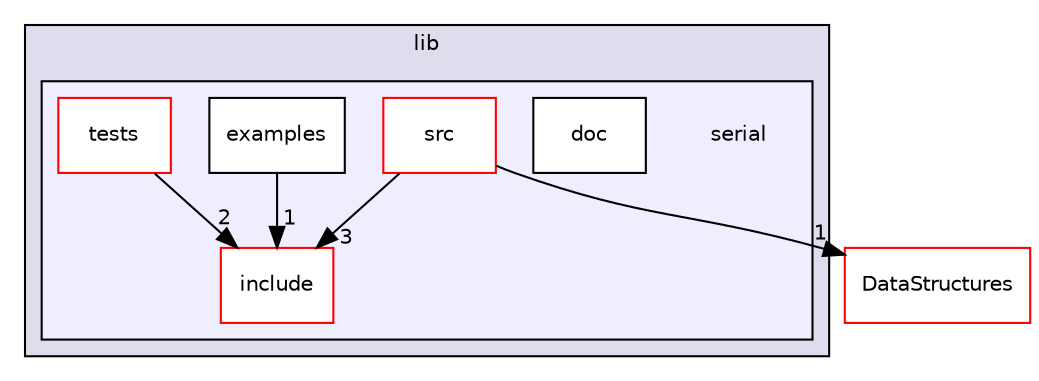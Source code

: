 digraph "C:/Users/disoz/Documents/GitHub/ERT2020GS/Telecom/RFmodem/lib/serial" {
  compound=true
  node [ fontsize="10", fontname="Helvetica"];
  edge [ labelfontsize="10", labelfontname="Helvetica"];
  subgraph clusterdir_214c4232bc91c796264992cfbceb7352 {
    graph [ bgcolor="#ddddee", pencolor="black", label="lib" fontname="Helvetica", fontsize="10", URL="dir_214c4232bc91c796264992cfbceb7352.html"]
  subgraph clusterdir_01769d8f5aa3446387fc427e397c1794 {
    graph [ bgcolor="#eeeeff", pencolor="black", label="" URL="dir_01769d8f5aa3446387fc427e397c1794.html"];
    dir_01769d8f5aa3446387fc427e397c1794 [shape=plaintext label="serial"];
    dir_64c5865e4635738cec21cc6f7e9d40d2 [shape=box label="doc" color="black" fillcolor="white" style="filled" URL="dir_64c5865e4635738cec21cc6f7e9d40d2.html"];
    dir_dc0f8ddc9a6d36c15b6ea65566ce0576 [shape=box label="examples" color="black" fillcolor="white" style="filled" URL="dir_dc0f8ddc9a6d36c15b6ea65566ce0576.html"];
    dir_9260bf821c62849d35ade27504a9c8e7 [shape=box label="include" color="red" fillcolor="white" style="filled" URL="dir_9260bf821c62849d35ade27504a9c8e7.html"];
    dir_0f47c8eb95ef3101e7066c94cf519c3e [shape=box label="src" color="red" fillcolor="white" style="filled" URL="dir_0f47c8eb95ef3101e7066c94cf519c3e.html"];
    dir_890eaefddd465149ce3103a39ed3827a [shape=box label="tests" color="red" fillcolor="white" style="filled" URL="dir_890eaefddd465149ce3103a39ed3827a.html"];
  }
  }
  dir_02d2c86cd241969923768d6461021ed8 [shape=box label="DataStructures" fillcolor="white" style="filled" color="red" URL="dir_02d2c86cd241969923768d6461021ed8.html"];
  dir_890eaefddd465149ce3103a39ed3827a->dir_9260bf821c62849d35ade27504a9c8e7 [headlabel="2", labeldistance=1.5 headhref="dir_000027_000021.html"];
  dir_0f47c8eb95ef3101e7066c94cf519c3e->dir_9260bf821c62849d35ade27504a9c8e7 [headlabel="3", labeldistance=1.5 headhref="dir_000024_000021.html"];
  dir_0f47c8eb95ef3101e7066c94cf519c3e->dir_02d2c86cd241969923768d6461021ed8 [headlabel="1", labeldistance=1.5 headhref="dir_000024_000005.html"];
  dir_dc0f8ddc9a6d36c15b6ea65566ce0576->dir_9260bf821c62849d35ade27504a9c8e7 [headlabel="1", labeldistance=1.5 headhref="dir_000020_000021.html"];
}
